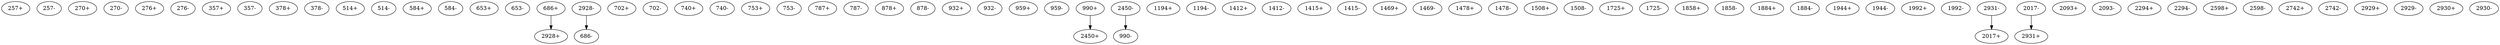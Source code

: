 digraph adj {
graph [k=16]
edge [d=-15]
"257+" [l=1144]
"257-" [l=1144]
"270+" [l=1343]
"270-" [l=1343]
"276+" [l=1265]
"276-" [l=1265]
"357+" [l=1568]
"357-" [l=1568]
"378+" [l=1200]
"378-" [l=1200]
"514+" [l=1679]
"514-" [l=1679]
"584+" [l=1072]
"584-" [l=1072]
"653+" [l=1080]
"653-" [l=1080]
"686+" [l=1420]
"686-" [l=1420]
"702+" [l=1346]
"702-" [l=1346]
"740+" [l=1074]
"740-" [l=1074]
"753+" [l=1263]
"753-" [l=1263]
"787+" [l=1641]
"787-" [l=1641]
"878+" [l=1466]
"878-" [l=1466]
"932+" [l=1207]
"932-" [l=1207]
"959+" [l=1499]
"959-" [l=1499]
"990+" [l=2499]
"990-" [l=2499]
"1194+" [l=1935]
"1194-" [l=1935]
"1412+" [l=1660]
"1412-" [l=1660]
"1415+" [l=1278]
"1415-" [l=1278]
"1469+" [l=1511]
"1469-" [l=1511]
"1478+" [l=1345]
"1478-" [l=1345]
"1508+" [l=1426]
"1508-" [l=1426]
"1725+" [l=1724]
"1725-" [l=1724]
"1858+" [l=1071]
"1858-" [l=1071]
"1884+" [l=1899]
"1884-" [l=1899]
"1944+" [l=1126]
"1944-" [l=1126]
"1992+" [l=1241]
"1992-" [l=1241]
"2017+" [l=1698]
"2017-" [l=1698]
"2093+" [l=1106]
"2093-" [l=1106]
"2294+" [l=1638]
"2294-" [l=1638]
"2450+" [l=1014]
"2450-" [l=1014]
"2598+" [l=1482]
"2598-" [l=1482]
"2742+" [l=1415]
"2742-" [l=1415]
"2928+" [l=3002]
"2928-" [l=3002]
"2929+" [l=3127]
"2929-" [l=3127]
"2930+" [l=3168]
"2930-" [l=3168]
"2931+" [l=2998]
"2931-" [l=2998]
"686+" -> "2928+" [d=-6 e=2.0 n=113]
"990+" -> "2450+" [d=31 e=2.6 n=71]
"2017-" -> "2931+" [d=-15 e=0.0 n=126]
"2450-" -> "990-" [d=31 e=2.6 n=71]
"2928-" -> "686-" [d=-6 e=2.0 n=113]
"2931-" -> "2017+" [d=-15 e=0.0 n=126]
}
